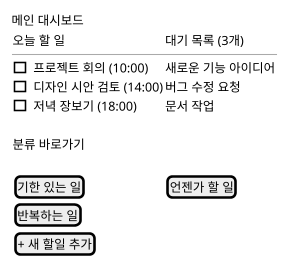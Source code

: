 @startsalt
!theme materia
{
  메인 대시보드
  {
    오늘 할 일 | 대기 목록 (3개)
    --- | ---
    [] 프로젝트 회의 (10:00) | 새로운 기능 아이디어
    [] 디자인 시안 검토 (14:00) | 버그 수정 요청
    [] 저녁 장보기 (18:00) | 문서 작업
    . |.
    분류 바로가기 |.
    . |.
    [기한 있는 일] | [언젠가 할 일]
    [반복하는 일] |.
    [+ 새 할일 추가]
  }
}
@endsalt
